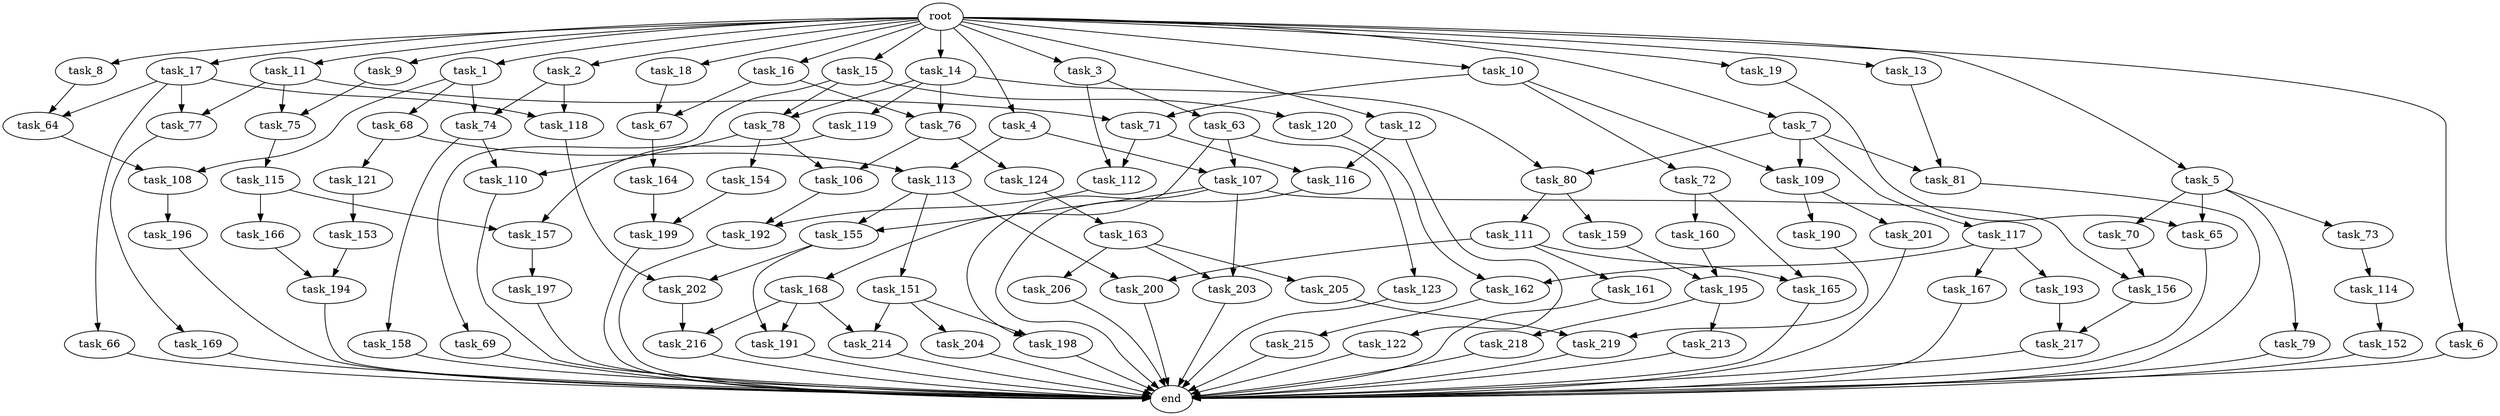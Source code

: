 digraph G {
  task_214 [size="4982162063.360000"];
  task_19 [size="10.240000"];
  task_8 [size="10.240000"];
  task_156 [size="3865470566.400000"];
  task_108 [size="12799002542.080000"];
  task_109 [size="7730941132.800000"];
  task_191 [size="11166914969.600000"];
  task_15 [size="10.240000"];
  task_114 [size="8589934592.000000"];
  task_18 [size="10.240000"];
  task_195 [size="3865470566.400000"];
  task_154 [size="343597383.680000"];
  task_79 [size="3092376453.120000"];
  task_16 [size="10.240000"];
  task_110 [size="1116691496.960000"];
  task_68 [size="8589934592.000000"];
  task_162 [size="13915694039.040001"];
  task_217 [size="5841155522.560000"];
  task_74 [size="17179869184.000000"];
  task_158 [size="773094113.280000"];
  task_1 [size="10.240000"];
  task_64 [size="4552665333.760000"];
  task_160 [size="343597383.680000"];
  task_11 [size="10.240000"];
  task_107 [size="5583457484.800000"];
  task_2 [size="10.240000"];
  task_10 [size="10.240000"];
  task_66 [size="343597383.680000"];
  task_123 [size="4209067950.080000"];
  task_166 [size="6957847019.520000"];
  task_113 [size="9964324126.719999"];
  task_81 [size="1546188226.560000"];
  task_122 [size="4209067950.080000"];
  task_72 [size="6957847019.520000"];
  task_17 [size="10.240000"];
  task_199 [size="13915694039.040001"];
  task_155 [size="4982162063.360000"];
  task_67 [size="4982162063.360000"];
  task_218 [size="773094113.280000"];
  task_203 [size="9363028705.280001"];
  task_116 [size="12799002542.080000"];
  task_157 [size="7301444403.200000"];
  task_106 [size="4552665333.760000"];
  task_12 [size="10.240000"];
  task_77 [size="4552665333.760000"];
  task_194 [size="11166914969.600000"];
  task_197 [size="343597383.680000"];
  task_167 [size="6957847019.520000"];
  task_70 [size="3092376453.120000"];
  task_80 [size="2147483648.000000"];
  end [size="0.000000"];
  task_9 [size="10.240000"];
  task_78 [size="8332236554.240000"];
  task_165 [size="7301444403.200000"];
  task_159 [size="343597383.680000"];
  task_163 [size="4209067950.080000"];
  task_192 [size="7645041786.880000"];
  task_202 [size="7730941132.800000"];
  task_69 [size="6957847019.520000"];
  task_118 [size="8933531975.680000"];
  task_196 [size="1374389534.720000"];
  task_201 [size="4209067950.080000"];
  task_65 [size="7301444403.200000"];
  task_198 [size="1546188226.560000"];
  task_168 [size="4209067950.080000"];
  task_206 [size="8589934592.000000"];
  task_13 [size="10.240000"];
  task_193 [size="6957847019.520000"];
  task_121 [size="8589934592.000000"];
  task_152 [size="343597383.680000"];
  task_219 [size="2920577761.280000"];
  task_3 [size="10.240000"];
  task_216 [size="4982162063.360000"];
  task_169 [size="8589934592.000000"];
  task_5 [size="10.240000"];
  task_76 [size="5583457484.800000"];
  task_115 [size="773094113.280000"];
  task_190 [size="4209067950.080000"];
  task_161 [size="6957847019.520000"];
  task_14 [size="10.240000"];
  task_73 [size="3092376453.120000"];
  task_4 [size="10.240000"];
  task_119 [size="1374389534.720000"];
  task_164 [size="2147483648.000000"];
  task_213 [size="773094113.280000"];
  task_151 [size="4209067950.080000"];
  task_112 [size="11682311045.120001"];
  task_205 [size="8589934592.000000"];
  task_153 [size="3092376453.120000"];
  root [size="0.000000"];
  task_120 [size="6957847019.520000"];
  task_6 [size="10.240000"];
  task_215 [size="1374389534.720000"];
  task_124 [size="4209067950.080000"];
  task_117 [size="773094113.280000"];
  task_200 [size="11166914969.600000"];
  task_111 [size="343597383.680000"];
  task_204 [size="773094113.280000"];
  task_63 [size="3092376453.120000"];
  task_7 [size="10.240000"];
  task_71 [size="11166914969.600000"];
  task_75 [size="7301444403.200000"];

  task_214 -> end [size="1.000000"];
  task_19 -> task_65 [size="411041792.000000"];
  task_8 -> task_64 [size="411041792.000000"];
  task_156 -> task_217 [size="33554432.000000"];
  task_108 -> task_196 [size="134217728.000000"];
  task_109 -> task_190 [size="411041792.000000"];
  task_109 -> task_201 [size="411041792.000000"];
  task_191 -> end [size="1.000000"];
  task_15 -> task_120 [size="679477248.000000"];
  task_15 -> task_69 [size="679477248.000000"];
  task_15 -> task_78 [size="679477248.000000"];
  task_114 -> task_152 [size="33554432.000000"];
  task_18 -> task_67 [size="75497472.000000"];
  task_195 -> task_218 [size="75497472.000000"];
  task_195 -> task_213 [size="75497472.000000"];
  task_154 -> task_199 [size="679477248.000000"];
  task_79 -> end [size="1.000000"];
  task_16 -> task_67 [size="411041792.000000"];
  task_16 -> task_76 [size="411041792.000000"];
  task_110 -> end [size="1.000000"];
  task_68 -> task_113 [size="838860800.000000"];
  task_68 -> task_121 [size="838860800.000000"];
  task_162 -> task_215 [size="134217728.000000"];
  task_217 -> end [size="1.000000"];
  task_74 -> task_158 [size="75497472.000000"];
  task_74 -> task_110 [size="75497472.000000"];
  task_158 -> end [size="1.000000"];
  task_1 -> task_108 [size="838860800.000000"];
  task_1 -> task_74 [size="838860800.000000"];
  task_1 -> task_68 [size="838860800.000000"];
  task_64 -> task_108 [size="411041792.000000"];
  task_160 -> task_195 [size="301989888.000000"];
  task_11 -> task_71 [size="411041792.000000"];
  task_11 -> task_77 [size="411041792.000000"];
  task_11 -> task_75 [size="411041792.000000"];
  task_107 -> task_156 [size="75497472.000000"];
  task_107 -> task_198 [size="75497472.000000"];
  task_107 -> task_203 [size="75497472.000000"];
  task_107 -> task_155 [size="75497472.000000"];
  task_2 -> task_118 [size="838860800.000000"];
  task_2 -> task_74 [size="838860800.000000"];
  task_10 -> task_72 [size="679477248.000000"];
  task_10 -> task_71 [size="679477248.000000"];
  task_10 -> task_109 [size="679477248.000000"];
  task_66 -> end [size="1.000000"];
  task_123 -> end [size="1.000000"];
  task_166 -> task_194 [size="411041792.000000"];
  task_113 -> task_155 [size="411041792.000000"];
  task_113 -> task_151 [size="411041792.000000"];
  task_113 -> task_200 [size="411041792.000000"];
  task_81 -> end [size="1.000000"];
  task_122 -> end [size="1.000000"];
  task_72 -> task_160 [size="33554432.000000"];
  task_72 -> task_165 [size="33554432.000000"];
  task_17 -> task_66 [size="33554432.000000"];
  task_17 -> task_118 [size="33554432.000000"];
  task_17 -> task_77 [size="33554432.000000"];
  task_17 -> task_64 [size="33554432.000000"];
  task_199 -> end [size="1.000000"];
  task_155 -> task_202 [size="679477248.000000"];
  task_155 -> task_191 [size="679477248.000000"];
  task_67 -> task_164 [size="209715200.000000"];
  task_218 -> end [size="1.000000"];
  task_203 -> end [size="1.000000"];
  task_116 -> end [size="1.000000"];
  task_157 -> task_197 [size="33554432.000000"];
  task_106 -> task_192 [size="536870912.000000"];
  task_12 -> task_116 [size="411041792.000000"];
  task_12 -> task_122 [size="411041792.000000"];
  task_77 -> task_169 [size="838860800.000000"];
  task_194 -> end [size="1.000000"];
  task_197 -> end [size="1.000000"];
  task_167 -> end [size="1.000000"];
  task_70 -> task_156 [size="301989888.000000"];
  task_80 -> task_159 [size="33554432.000000"];
  task_80 -> task_111 [size="33554432.000000"];
  task_9 -> task_75 [size="301989888.000000"];
  task_78 -> task_106 [size="33554432.000000"];
  task_78 -> task_154 [size="33554432.000000"];
  task_78 -> task_110 [size="33554432.000000"];
  task_165 -> end [size="1.000000"];
  task_159 -> task_195 [size="75497472.000000"];
  task_163 -> task_203 [size="838860800.000000"];
  task_163 -> task_205 [size="838860800.000000"];
  task_163 -> task_206 [size="838860800.000000"];
  task_192 -> end [size="1.000000"];
  task_202 -> task_216 [size="75497472.000000"];
  task_69 -> end [size="1.000000"];
  task_118 -> task_202 [size="75497472.000000"];
  task_196 -> end [size="1.000000"];
  task_201 -> end [size="1.000000"];
  task_65 -> end [size="1.000000"];
  task_198 -> end [size="1.000000"];
  task_168 -> task_214 [size="411041792.000000"];
  task_168 -> task_216 [size="411041792.000000"];
  task_168 -> task_191 [size="411041792.000000"];
  task_206 -> end [size="1.000000"];
  task_13 -> task_81 [size="75497472.000000"];
  task_193 -> task_217 [size="536870912.000000"];
  task_121 -> task_153 [size="301989888.000000"];
  task_152 -> end [size="1.000000"];
  task_219 -> end [size="1.000000"];
  task_3 -> task_63 [size="301989888.000000"];
  task_3 -> task_112 [size="301989888.000000"];
  task_216 -> end [size="1.000000"];
  task_169 -> end [size="1.000000"];
  task_5 -> task_73 [size="301989888.000000"];
  task_5 -> task_65 [size="301989888.000000"];
  task_5 -> task_70 [size="301989888.000000"];
  task_5 -> task_79 [size="301989888.000000"];
  task_76 -> task_106 [size="411041792.000000"];
  task_76 -> task_124 [size="411041792.000000"];
  task_115 -> task_157 [size="679477248.000000"];
  task_115 -> task_166 [size="679477248.000000"];
  task_190 -> task_219 [size="75497472.000000"];
  task_161 -> end [size="1.000000"];
  task_14 -> task_80 [size="134217728.000000"];
  task_14 -> task_78 [size="134217728.000000"];
  task_14 -> task_76 [size="134217728.000000"];
  task_14 -> task_119 [size="134217728.000000"];
  task_73 -> task_114 [size="838860800.000000"];
  task_4 -> task_107 [size="134217728.000000"];
  task_4 -> task_113 [size="134217728.000000"];
  task_119 -> task_157 [size="33554432.000000"];
  task_164 -> task_199 [size="679477248.000000"];
  task_213 -> end [size="1.000000"];
  task_151 -> task_214 [size="75497472.000000"];
  task_151 -> task_198 [size="75497472.000000"];
  task_151 -> task_204 [size="75497472.000000"];
  task_112 -> task_192 [size="209715200.000000"];
  task_205 -> task_219 [size="209715200.000000"];
  task_153 -> task_194 [size="679477248.000000"];
  root -> task_8 [size="1.000000"];
  root -> task_19 [size="1.000000"];
  root -> task_16 [size="1.000000"];
  root -> task_14 [size="1.000000"];
  root -> task_6 [size="1.000000"];
  root -> task_4 [size="1.000000"];
  root -> task_5 [size="1.000000"];
  root -> task_1 [size="1.000000"];
  root -> task_10 [size="1.000000"];
  root -> task_13 [size="1.000000"];
  root -> task_15 [size="1.000000"];
  root -> task_9 [size="1.000000"];
  root -> task_3 [size="1.000000"];
  root -> task_12 [size="1.000000"];
  root -> task_11 [size="1.000000"];
  root -> task_2 [size="1.000000"];
  root -> task_18 [size="1.000000"];
  root -> task_7 [size="1.000000"];
  root -> task_17 [size="1.000000"];
  task_120 -> task_162 [size="679477248.000000"];
  task_6 -> end [size="1.000000"];
  task_215 -> end [size="1.000000"];
  task_124 -> task_163 [size="411041792.000000"];
  task_117 -> task_162 [size="679477248.000000"];
  task_117 -> task_193 [size="679477248.000000"];
  task_117 -> task_167 [size="679477248.000000"];
  task_200 -> end [size="1.000000"];
  task_111 -> task_161 [size="679477248.000000"];
  task_111 -> task_200 [size="679477248.000000"];
  task_111 -> task_165 [size="679477248.000000"];
  task_204 -> end [size="1.000000"];
  task_63 -> task_107 [size="411041792.000000"];
  task_63 -> task_168 [size="411041792.000000"];
  task_63 -> task_123 [size="411041792.000000"];
  task_7 -> task_80 [size="75497472.000000"];
  task_7 -> task_109 [size="75497472.000000"];
  task_7 -> task_81 [size="75497472.000000"];
  task_7 -> task_117 [size="75497472.000000"];
  task_71 -> task_116 [size="838860800.000000"];
  task_71 -> task_112 [size="838860800.000000"];
  task_75 -> task_115 [size="75497472.000000"];
}
